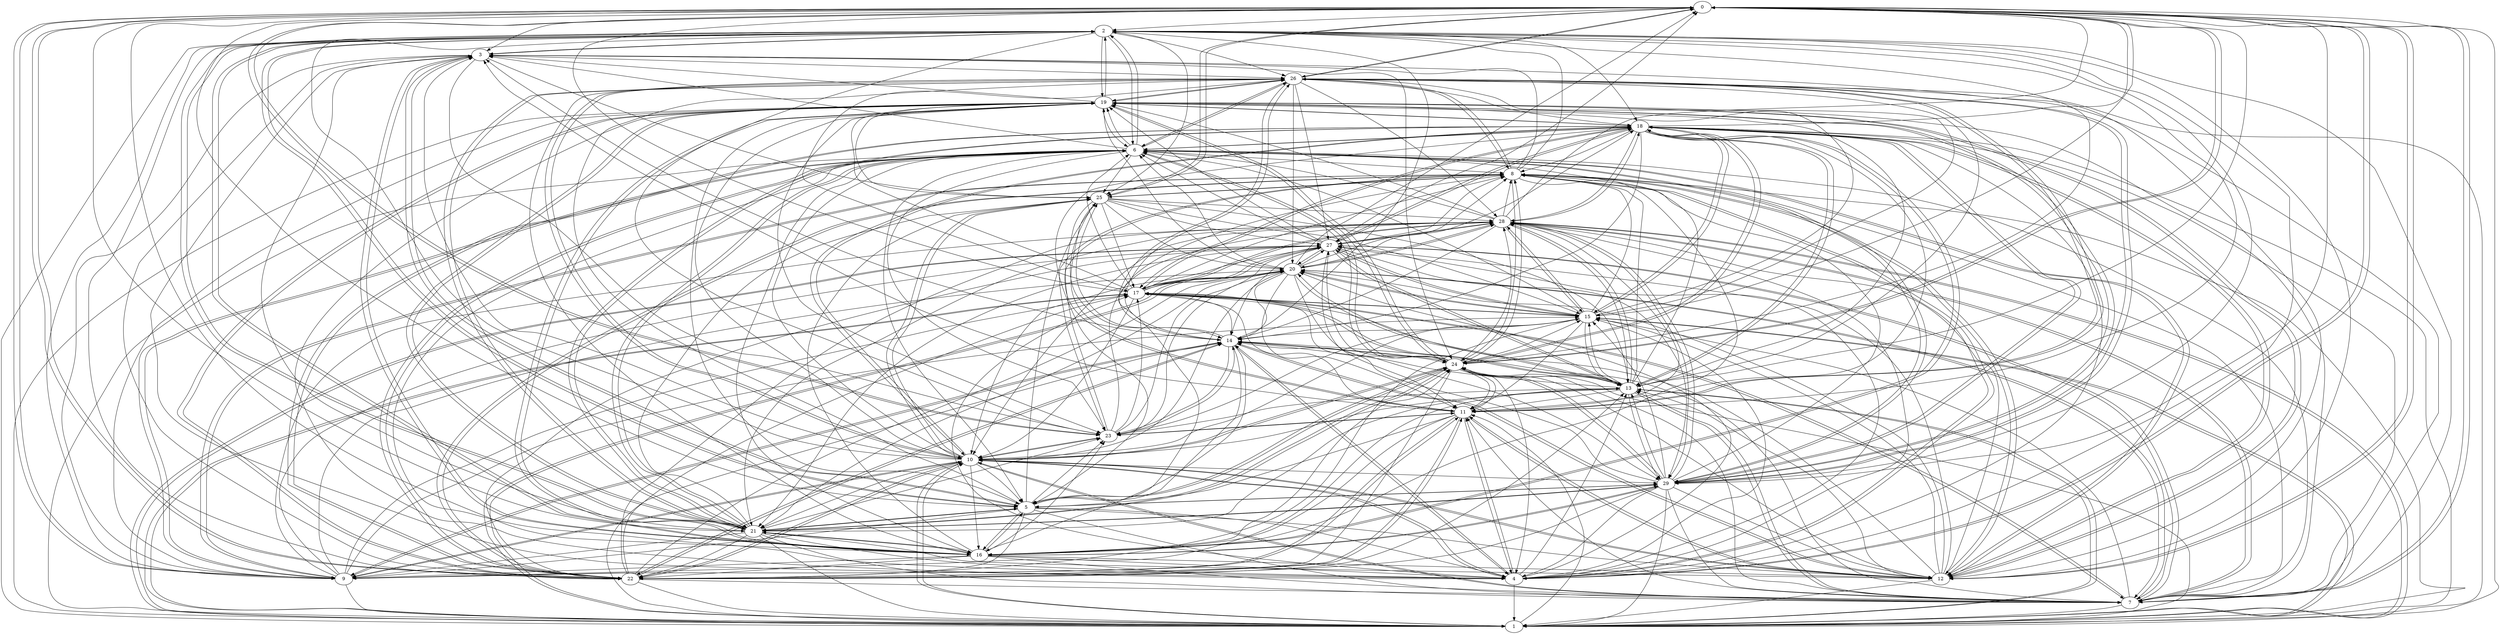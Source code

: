 digraph X {
0 -> 2;
0 -> 3;
0 -> 4;
0 -> 5;
0 -> 7;
0 -> 9;
0 -> 12;
0 -> 16;
0 -> 21;
0 -> 22;
0 -> 23;
0 -> 24;
0 -> 25;
0 -> 26;
0 -> 29;
1 -> 0;
1 -> 8;
1 -> 10;
1 -> 11;
1 -> 13;
1 -> 14;
1 -> 15;
1 -> 17;
1 -> 20;
1 -> 27;
1 -> 28;
2 -> 1;
2 -> 3;
2 -> 4;
2 -> 5;
2 -> 6;
2 -> 7;
2 -> 9;
2 -> 12;
2 -> 16;
2 -> 18;
2 -> 19;
2 -> 21;
2 -> 22;
2 -> 23;
2 -> 24;
2 -> 25;
2 -> 26;
2 -> 29;
3 -> 2;
3 -> 4;
3 -> 5;
3 -> 9;
3 -> 12;
3 -> 16;
3 -> 22;
3 -> 23;
3 -> 24;
3 -> 25;
3 -> 26;
4 -> 0;
4 -> 1;
4 -> 8;
4 -> 10;
4 -> 11;
4 -> 13;
4 -> 14;
4 -> 15;
4 -> 17;
4 -> 20;
4 -> 27;
4 -> 28;
5 -> 2;
5 -> 3;
5 -> 4;
5 -> 7;
5 -> 9;
5 -> 12;
5 -> 16;
5 -> 21;
5 -> 22;
5 -> 23;
5 -> 24;
5 -> 25;
5 -> 26;
5 -> 29;
6 -> 1;
6 -> 2;
6 -> 3;
6 -> 4;
6 -> 5;
6 -> 7;
6 -> 8;
6 -> 9;
6 -> 12;
6 -> 16;
6 -> 18;
6 -> 19;
6 -> 21;
6 -> 22;
6 -> 23;
6 -> 24;
6 -> 25;
6 -> 26;
6 -> 29;
7 -> 0;
7 -> 1;
7 -> 8;
7 -> 10;
7 -> 11;
7 -> 13;
7 -> 14;
7 -> 15;
7 -> 17;
7 -> 20;
7 -> 27;
7 -> 28;
8 -> 2;
8 -> 3;
8 -> 4;
8 -> 5;
8 -> 9;
8 -> 12;
8 -> 16;
8 -> 22;
8 -> 23;
8 -> 24;
8 -> 25;
8 -> 26;
9 -> 0;
9 -> 1;
9 -> 6;
9 -> 8;
9 -> 10;
9 -> 11;
9 -> 13;
9 -> 14;
9 -> 15;
9 -> 17;
9 -> 20;
9 -> 27;
9 -> 28;
10 -> 1;
10 -> 2;
10 -> 3;
10 -> 4;
10 -> 5;
10 -> 6;
10 -> 7;
10 -> 9;
10 -> 12;
10 -> 16;
10 -> 18;
10 -> 19;
10 -> 21;
10 -> 22;
10 -> 23;
10 -> 24;
10 -> 25;
10 -> 26;
10 -> 29;
11 -> 2;
11 -> 3;
11 -> 4;
11 -> 5;
11 -> 9;
11 -> 12;
11 -> 16;
11 -> 22;
11 -> 23;
11 -> 24;
11 -> 25;
11 -> 26;
12 -> 0;
12 -> 1;
12 -> 6;
12 -> 8;
12 -> 10;
12 -> 11;
12 -> 13;
12 -> 14;
12 -> 15;
12 -> 17;
12 -> 18;
12 -> 19;
12 -> 20;
12 -> 27;
12 -> 28;
13 -> 0;
13 -> 1;
13 -> 6;
13 -> 7;
13 -> 8;
13 -> 10;
13 -> 11;
13 -> 14;
13 -> 15;
13 -> 17;
13 -> 18;
13 -> 19;
13 -> 20;
13 -> 21;
13 -> 27;
13 -> 28;
13 -> 29;
14 -> 2;
14 -> 3;
14 -> 4;
14 -> 5;
14 -> 9;
14 -> 12;
14 -> 16;
14 -> 22;
14 -> 23;
14 -> 24;
14 -> 25;
14 -> 26;
15 -> 0;
15 -> 1;
15 -> 6;
15 -> 8;
15 -> 10;
15 -> 11;
15 -> 13;
15 -> 14;
15 -> 17;
15 -> 18;
15 -> 19;
15 -> 20;
15 -> 27;
15 -> 28;
16 -> 2;
16 -> 3;
16 -> 4;
16 -> 5;
16 -> 7;
16 -> 9;
16 -> 12;
16 -> 18;
16 -> 19;
16 -> 21;
16 -> 22;
16 -> 23;
16 -> 24;
16 -> 25;
16 -> 26;
16 -> 29;
17 -> 0;
17 -> 1;
17 -> 6;
17 -> 7;
17 -> 8;
17 -> 10;
17 -> 11;
17 -> 13;
17 -> 14;
17 -> 15;
17 -> 18;
17 -> 19;
17 -> 20;
17 -> 27;
17 -> 28;
18 -> 0;
18 -> 1;
18 -> 4;
18 -> 5;
18 -> 6;
18 -> 7;
18 -> 8;
18 -> 10;
18 -> 11;
18 -> 12;
18 -> 13;
18 -> 14;
18 -> 15;
18 -> 16;
18 -> 17;
18 -> 19;
18 -> 21;
18 -> 22;
18 -> 24;
18 -> 27;
18 -> 28;
18 -> 29;
19 -> 1;
19 -> 2;
19 -> 3;
19 -> 4;
19 -> 5;
19 -> 6;
19 -> 7;
19 -> 9;
19 -> 12;
19 -> 16;
19 -> 18;
19 -> 21;
19 -> 22;
19 -> 23;
19 -> 24;
19 -> 25;
19 -> 26;
19 -> 29;
20 -> 0;
20 -> 1;
20 -> 6;
20 -> 7;
20 -> 8;
20 -> 10;
20 -> 11;
20 -> 13;
20 -> 14;
20 -> 15;
20 -> 17;
20 -> 18;
20 -> 19;
20 -> 21;
20 -> 27;
20 -> 28;
20 -> 29;
21 -> 1;
21 -> 2;
21 -> 3;
21 -> 4;
21 -> 5;
21 -> 6;
21 -> 7;
21 -> 9;
21 -> 12;
21 -> 16;
21 -> 18;
21 -> 19;
21 -> 22;
21 -> 23;
21 -> 24;
21 -> 25;
21 -> 26;
21 -> 29;
22 -> 0;
22 -> 1;
22 -> 6;
22 -> 7;
22 -> 8;
22 -> 10;
22 -> 11;
22 -> 13;
22 -> 14;
22 -> 15;
22 -> 17;
22 -> 18;
22 -> 19;
22 -> 20;
22 -> 27;
22 -> 28;
23 -> 0;
23 -> 8;
23 -> 10;
23 -> 11;
23 -> 13;
23 -> 14;
23 -> 15;
23 -> 17;
23 -> 20;
23 -> 27;
23 -> 28;
24 -> 0;
24 -> 1;
24 -> 4;
24 -> 5;
24 -> 6;
24 -> 7;
24 -> 8;
24 -> 10;
24 -> 11;
24 -> 12;
24 -> 13;
24 -> 14;
24 -> 15;
24 -> 17;
24 -> 18;
24 -> 19;
24 -> 21;
24 -> 22;
24 -> 27;
24 -> 28;
24 -> 29;
25 -> 0;
25 -> 8;
25 -> 10;
25 -> 11;
25 -> 13;
25 -> 14;
25 -> 15;
25 -> 17;
25 -> 20;
25 -> 27;
25 -> 28;
26 -> 0;
26 -> 1;
26 -> 6;
26 -> 7;
26 -> 8;
26 -> 10;
26 -> 11;
26 -> 13;
26 -> 14;
26 -> 15;
26 -> 17;
26 -> 18;
26 -> 19;
26 -> 20;
26 -> 21;
26 -> 27;
26 -> 28;
26 -> 29;
27 -> 0;
27 -> 1;
27 -> 6;
27 -> 7;
27 -> 8;
27 -> 10;
27 -> 11;
27 -> 13;
27 -> 14;
27 -> 15;
27 -> 17;
27 -> 18;
27 -> 19;
27 -> 20;
27 -> 21;
27 -> 28;
27 -> 29;
28 -> 0;
28 -> 1;
28 -> 6;
28 -> 7;
28 -> 8;
28 -> 10;
28 -> 11;
28 -> 13;
28 -> 14;
28 -> 15;
28 -> 17;
28 -> 18;
28 -> 19;
28 -> 20;
28 -> 21;
28 -> 27;
28 -> 29;
29 -> 1;
29 -> 4;
29 -> 5;
29 -> 6;
29 -> 7;
29 -> 8;
29 -> 12;
29 -> 13;
29 -> 14;
29 -> 15;
29 -> 16;
29 -> 18;
29 -> 19;
29 -> 21;
29 -> 22;
29 -> 24;
29 -> 26;
29 -> 28;
}
